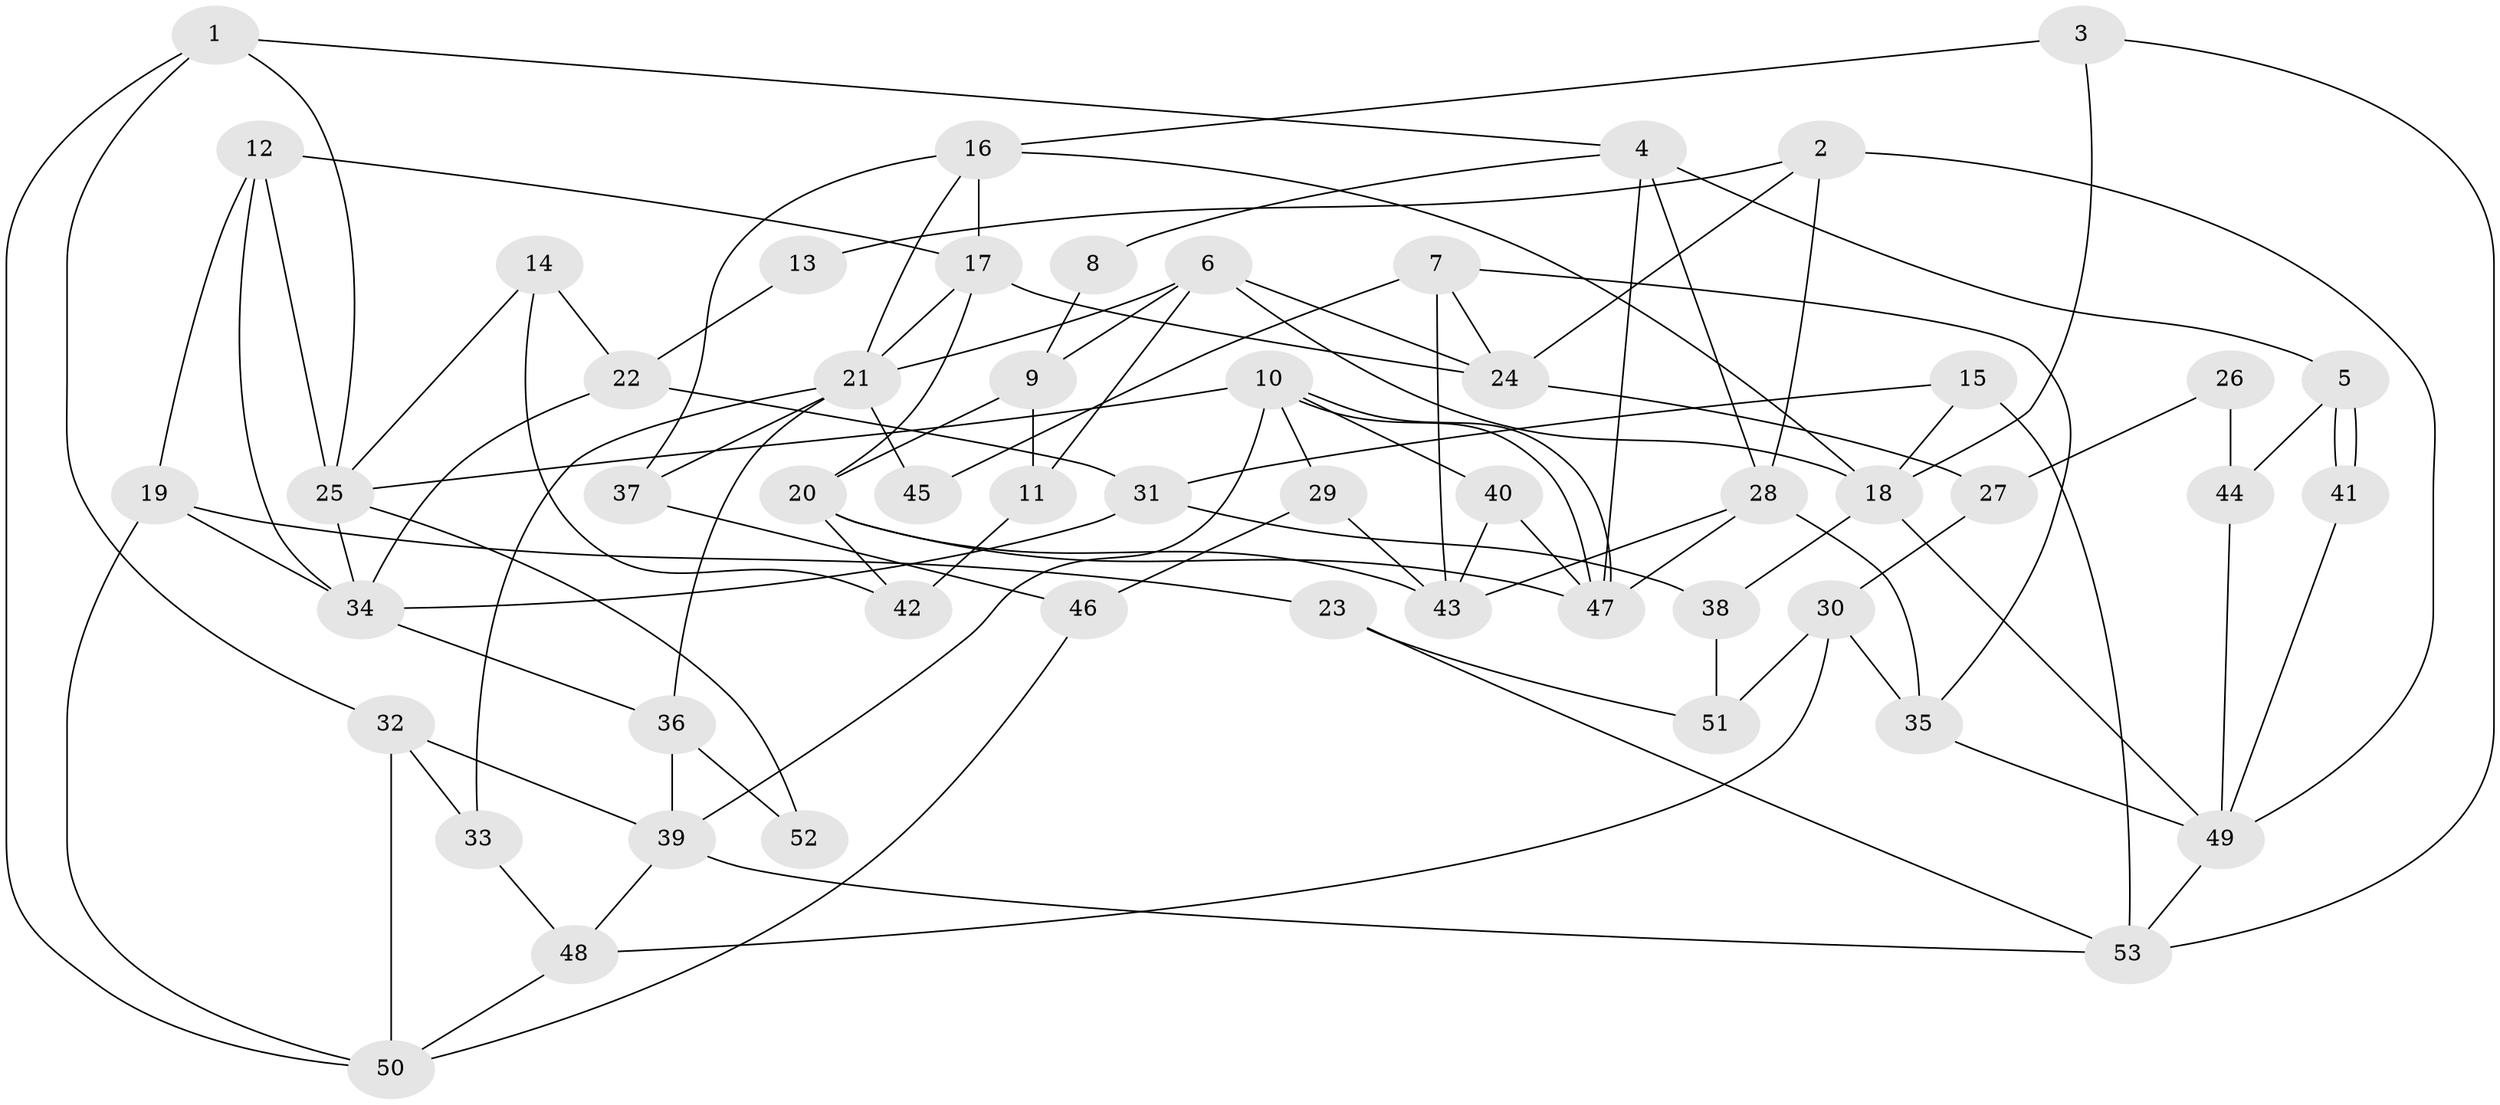 // Generated by graph-tools (version 1.1) at 2025/15/03/09/25 04:15:02]
// undirected, 53 vertices, 106 edges
graph export_dot {
graph [start="1"]
  node [color=gray90,style=filled];
  1;
  2;
  3;
  4;
  5;
  6;
  7;
  8;
  9;
  10;
  11;
  12;
  13;
  14;
  15;
  16;
  17;
  18;
  19;
  20;
  21;
  22;
  23;
  24;
  25;
  26;
  27;
  28;
  29;
  30;
  31;
  32;
  33;
  34;
  35;
  36;
  37;
  38;
  39;
  40;
  41;
  42;
  43;
  44;
  45;
  46;
  47;
  48;
  49;
  50;
  51;
  52;
  53;
  1 -- 25;
  1 -- 50;
  1 -- 4;
  1 -- 32;
  2 -- 28;
  2 -- 49;
  2 -- 13;
  2 -- 24;
  3 -- 53;
  3 -- 18;
  3 -- 16;
  4 -- 47;
  4 -- 5;
  4 -- 8;
  4 -- 28;
  5 -- 41;
  5 -- 41;
  5 -- 44;
  6 -- 11;
  6 -- 18;
  6 -- 9;
  6 -- 21;
  6 -- 24;
  7 -- 24;
  7 -- 43;
  7 -- 35;
  7 -- 45;
  8 -- 9;
  9 -- 20;
  9 -- 11;
  10 -- 40;
  10 -- 47;
  10 -- 47;
  10 -- 25;
  10 -- 29;
  10 -- 39;
  11 -- 42;
  12 -- 34;
  12 -- 17;
  12 -- 19;
  12 -- 25;
  13 -- 22;
  14 -- 25;
  14 -- 22;
  14 -- 42;
  15 -- 53;
  15 -- 31;
  15 -- 18;
  16 -- 17;
  16 -- 18;
  16 -- 21;
  16 -- 37;
  17 -- 21;
  17 -- 24;
  17 -- 20;
  18 -- 38;
  18 -- 49;
  19 -- 34;
  19 -- 23;
  19 -- 50;
  20 -- 43;
  20 -- 42;
  20 -- 47;
  21 -- 33;
  21 -- 36;
  21 -- 37;
  21 -- 45;
  22 -- 34;
  22 -- 31;
  23 -- 53;
  23 -- 51;
  24 -- 27;
  25 -- 34;
  25 -- 52;
  26 -- 44;
  26 -- 27;
  27 -- 30;
  28 -- 47;
  28 -- 35;
  28 -- 43;
  29 -- 46;
  29 -- 43;
  30 -- 35;
  30 -- 48;
  30 -- 51;
  31 -- 34;
  31 -- 38;
  32 -- 33;
  32 -- 39;
  32 -- 50;
  33 -- 48;
  34 -- 36;
  35 -- 49;
  36 -- 39;
  36 -- 52;
  37 -- 46;
  38 -- 51;
  39 -- 48;
  39 -- 53;
  40 -- 47;
  40 -- 43;
  41 -- 49;
  44 -- 49;
  46 -- 50;
  48 -- 50;
  49 -- 53;
}
